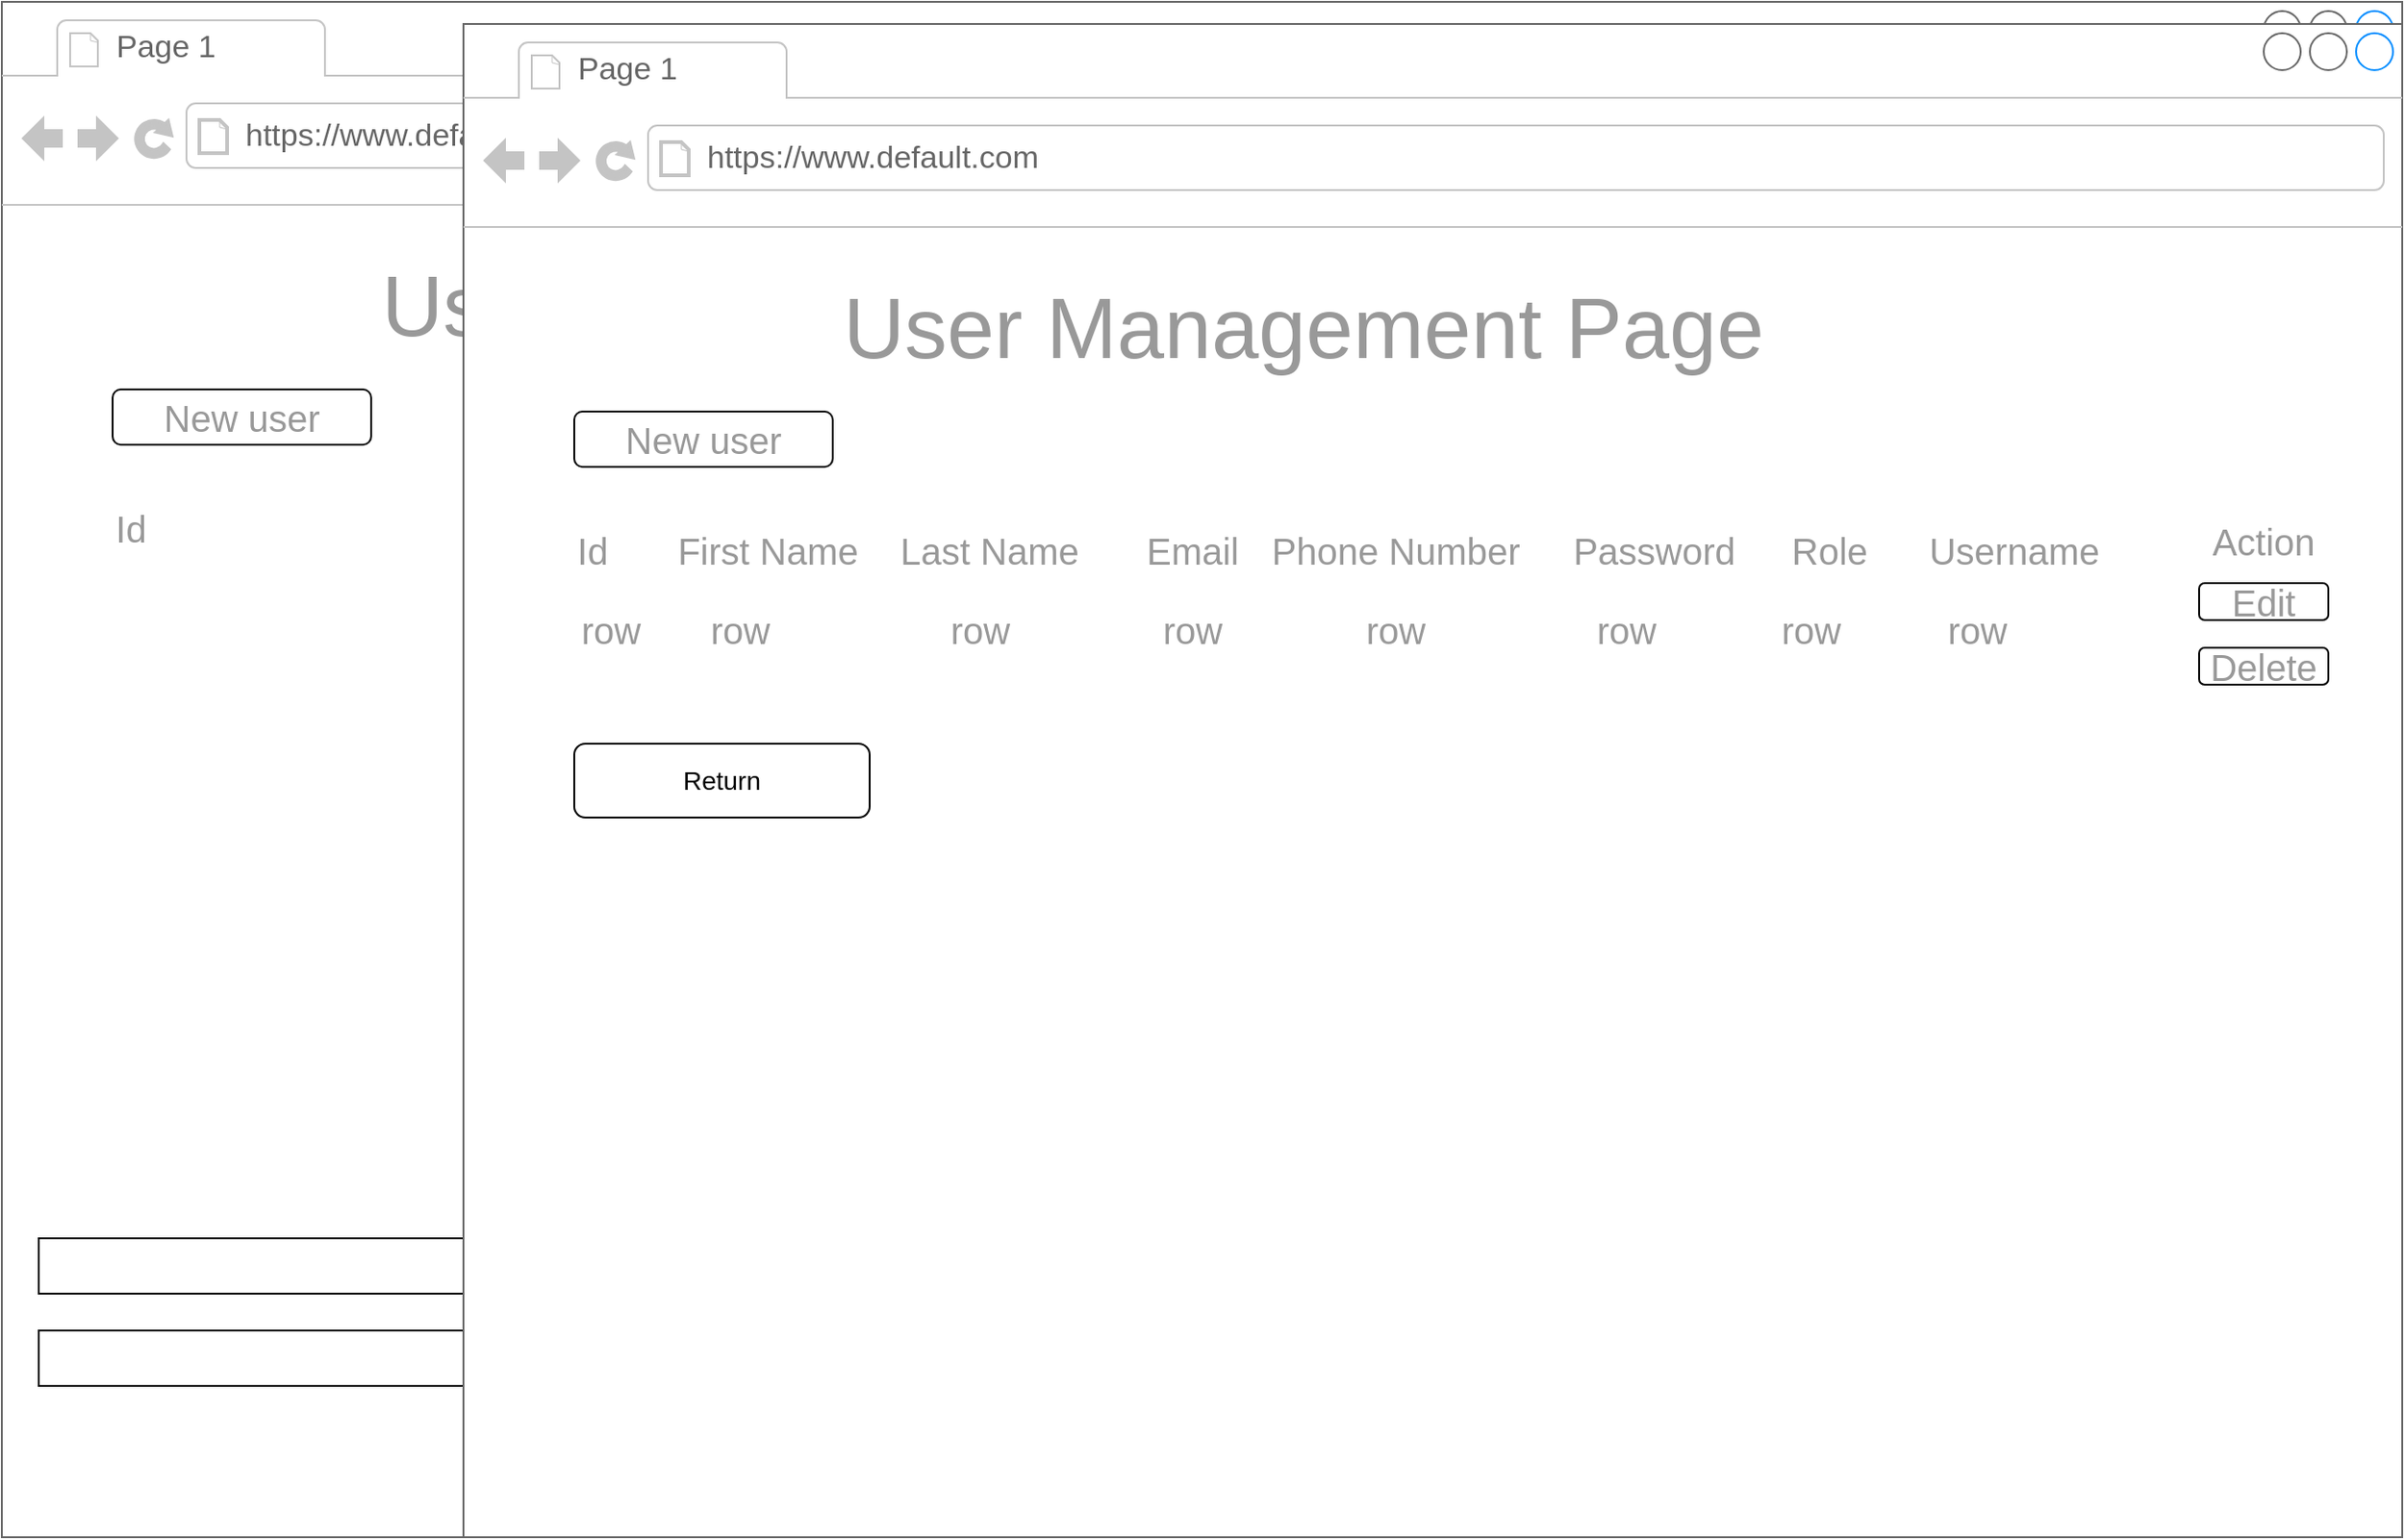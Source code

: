 <mxfile version="20.6.0" type="device"><diagram name="Page-1" id="2cc2dc42-3aac-f2a9-1cec-7a8b7cbee084"><mxGraphModel dx="-318" dy="482" grid="1" gridSize="10" guides="1" tooltips="1" connect="1" arrows="1" fold="1" page="1" pageScale="1" pageWidth="1100" pageHeight="850" background="none" math="0" shadow="0"><root><mxCell id="0"/><mxCell id="1" parent="0"/><mxCell id="7026571954dc6520-1" value="" style="strokeWidth=1;shadow=0;dashed=0;align=center;html=1;shape=mxgraph.mockup.containers.browserWindow;rSize=0;strokeColor=#666666;mainText=,;recursiveResize=0;rounded=0;labelBackgroundColor=none;fontFamily=Verdana;fontSize=12" parent="1" vertex="1"><mxGeometry x="1880" y="100" width="1300" height="832" as="geometry"/></mxCell><mxCell id="7026571954dc6520-2" value="Page 1" style="strokeWidth=1;shadow=0;dashed=0;align=center;html=1;shape=mxgraph.mockup.containers.anchor;fontSize=17;fontColor=#666666;align=left;" parent="7026571954dc6520-1" vertex="1"><mxGeometry x="60" y="12" width="110" height="26" as="geometry"/></mxCell><mxCell id="7026571954dc6520-3" value="https://www.default.com" style="strokeWidth=1;shadow=0;dashed=0;align=center;html=1;shape=mxgraph.mockup.containers.anchor;rSize=0;fontSize=17;fontColor=#666666;align=left;" parent="7026571954dc6520-1" vertex="1"><mxGeometry x="130" y="60" width="250" height="26" as="geometry"/></mxCell><mxCell id="XdrXnuQvbxu3idKPkUTi-138" value="User Management Page" style="text;html=1;strokeColor=none;fillColor=none;align=center;verticalAlign=middle;whiteSpace=wrap;rounded=0;fontSize=46;fontColor=#999999;" parent="7026571954dc6520-1" vertex="1"><mxGeometry x="160" y="140" width="590" height="50" as="geometry"/></mxCell><mxCell id="XdrXnuQvbxu3idKPkUTi-147" value="" style="rounded=0;whiteSpace=wrap;html=1;fontSize=46;fontColor=#999999;" parent="7026571954dc6520-1" vertex="1"><mxGeometry x="20" y="720" width="970" height="30" as="geometry"/></mxCell><mxCell id="XdrXnuQvbxu3idKPkUTi-143" value="" style="rounded=0;whiteSpace=wrap;html=1;fontSize=46;fontColor=#999999;" parent="7026571954dc6520-1" vertex="1"><mxGeometry x="20" y="670" width="970" height="30" as="geometry"/></mxCell><mxCell id="XdrXnuQvbxu3idKPkUTi-269" value="" style="rounded=1;whiteSpace=wrap;html=1;fontSize=20;fontColor=#999999;" parent="7026571954dc6520-1" vertex="1"><mxGeometry x="60" y="210" width="140" height="30" as="geometry"/></mxCell><mxCell id="XdrXnuQvbxu3idKPkUTi-270" value="New user" style="text;html=1;strokeColor=none;fillColor=none;align=center;verticalAlign=middle;whiteSpace=wrap;rounded=0;fontSize=20;fontColor=#999999;" parent="7026571954dc6520-1" vertex="1"><mxGeometry x="80" y="210" width="100" height="30" as="geometry"/></mxCell><mxCell id="XdrXnuQvbxu3idKPkUTi-271" value="Id" style="text;html=1;strokeColor=none;fillColor=none;align=center;verticalAlign=middle;whiteSpace=wrap;rounded=0;fontSize=20;fontColor=#999999;" parent="7026571954dc6520-1" vertex="1"><mxGeometry x="40" y="270" width="60" height="30" as="geometry"/></mxCell><mxCell id="XdrXnuQvbxu3idKPkUTi-272" value="" style="strokeWidth=1;shadow=0;dashed=0;align=center;html=1;shape=mxgraph.mockup.containers.browserWindow;rSize=0;strokeColor=#666666;mainText=,;recursiveResize=0;rounded=0;labelBackgroundColor=none;fontFamily=Verdana;fontSize=12" parent="7026571954dc6520-1" vertex="1"><mxGeometry x="250" y="12" width="1050" height="820" as="geometry"/></mxCell><mxCell id="XdrXnuQvbxu3idKPkUTi-273" value="Page 1" style="strokeWidth=1;shadow=0;dashed=0;align=center;html=1;shape=mxgraph.mockup.containers.anchor;fontSize=17;fontColor=#666666;align=left;" parent="XdrXnuQvbxu3idKPkUTi-272" vertex="1"><mxGeometry x="60" y="12" width="110" height="26" as="geometry"/></mxCell><mxCell id="XdrXnuQvbxu3idKPkUTi-274" value="https://www.default.com" style="strokeWidth=1;shadow=0;dashed=0;align=center;html=1;shape=mxgraph.mockup.containers.anchor;rSize=0;fontSize=17;fontColor=#666666;align=left;" parent="XdrXnuQvbxu3idKPkUTi-272" vertex="1"><mxGeometry x="130" y="60" width="250" height="26" as="geometry"/></mxCell><mxCell id="XdrXnuQvbxu3idKPkUTi-275" value="User Management Page" style="text;html=1;strokeColor=none;fillColor=none;align=center;verticalAlign=middle;whiteSpace=wrap;rounded=0;fontSize=46;fontColor=#999999;" parent="XdrXnuQvbxu3idKPkUTi-272" vertex="1"><mxGeometry x="160" y="140" width="590" height="50" as="geometry"/></mxCell><mxCell id="XdrXnuQvbxu3idKPkUTi-278" value="" style="rounded=1;whiteSpace=wrap;html=1;fontSize=20;fontColor=#999999;" parent="XdrXnuQvbxu3idKPkUTi-272" vertex="1"><mxGeometry x="60" y="210" width="140" height="30" as="geometry"/></mxCell><mxCell id="XdrXnuQvbxu3idKPkUTi-279" value="New user" style="text;html=1;strokeColor=none;fillColor=none;align=center;verticalAlign=middle;whiteSpace=wrap;rounded=0;fontSize=20;fontColor=#999999;" parent="XdrXnuQvbxu3idKPkUTi-272" vertex="1"><mxGeometry x="80" y="210" width="100" height="30" as="geometry"/></mxCell><mxCell id="XdrXnuQvbxu3idKPkUTi-280" value="Id" style="text;html=1;strokeColor=none;fillColor=none;align=center;verticalAlign=middle;whiteSpace=wrap;rounded=0;fontSize=20;fontColor=#999999;" parent="XdrXnuQvbxu3idKPkUTi-272" vertex="1"><mxGeometry x="40" y="270" width="60" height="30" as="geometry"/></mxCell><mxCell id="XdrXnuQvbxu3idKPkUTi-281" value="First Name" style="text;html=1;strokeColor=none;fillColor=none;align=center;verticalAlign=middle;whiteSpace=wrap;rounded=0;fontSize=20;fontColor=#999999;" parent="XdrXnuQvbxu3idKPkUTi-272" vertex="1"><mxGeometry x="110" y="275" width="110" height="20" as="geometry"/></mxCell><mxCell id="XdrXnuQvbxu3idKPkUTi-282" value="Last Name" style="text;html=1;strokeColor=none;fillColor=none;align=center;verticalAlign=middle;whiteSpace=wrap;rounded=0;fontSize=20;fontColor=#999999;" parent="XdrXnuQvbxu3idKPkUTi-272" vertex="1"><mxGeometry x="230" y="275" width="110" height="20" as="geometry"/></mxCell><mxCell id="XdrXnuQvbxu3idKPkUTi-283" value="Email" style="text;html=1;strokeColor=none;fillColor=none;align=center;verticalAlign=middle;whiteSpace=wrap;rounded=0;fontSize=20;fontColor=#999999;" parent="XdrXnuQvbxu3idKPkUTi-272" vertex="1"><mxGeometry x="340" y="275" width="110" height="20" as="geometry"/></mxCell><mxCell id="XdrXnuQvbxu3idKPkUTi-284" value="Phone Number" style="text;html=1;strokeColor=none;fillColor=none;align=center;verticalAlign=middle;whiteSpace=wrap;rounded=0;fontSize=20;fontColor=#999999;" parent="XdrXnuQvbxu3idKPkUTi-272" vertex="1"><mxGeometry x="435" y="272.5" width="140" height="25" as="geometry"/></mxCell><mxCell id="XdrXnuQvbxu3idKPkUTi-285" value="Password" style="text;html=1;strokeColor=none;fillColor=none;align=center;verticalAlign=middle;whiteSpace=wrap;rounded=0;fontSize=20;fontColor=#999999;" parent="XdrXnuQvbxu3idKPkUTi-272" vertex="1"><mxGeometry x="575" y="272.5" width="140" height="25" as="geometry"/></mxCell><mxCell id="XdrXnuQvbxu3idKPkUTi-286" value="Role" style="text;html=1;strokeColor=none;fillColor=none;align=center;verticalAlign=middle;whiteSpace=wrap;rounded=0;fontSize=20;fontColor=#999999;" parent="XdrXnuQvbxu3idKPkUTi-272" vertex="1"><mxGeometry x="670" y="272.5" width="140" height="25" as="geometry"/></mxCell><mxCell id="XdrXnuQvbxu3idKPkUTi-287" value="Action" style="text;html=1;strokeColor=none;fillColor=none;align=center;verticalAlign=middle;whiteSpace=wrap;rounded=0;fontSize=20;fontColor=#999999;" parent="XdrXnuQvbxu3idKPkUTi-272" vertex="1"><mxGeometry x="930" y="265" width="90" height="30" as="geometry"/></mxCell><mxCell id="XdrXnuQvbxu3idKPkUTi-295" value="Delete" style="rounded=1;whiteSpace=wrap;html=1;fontSize=20;fontColor=#999999;" parent="XdrXnuQvbxu3idKPkUTi-272" vertex="1"><mxGeometry x="940" y="338" width="70" height="20" as="geometry"/></mxCell><mxCell id="XdrXnuQvbxu3idKPkUTi-294" value="Edit" style="rounded=1;whiteSpace=wrap;html=1;fontSize=20;fontColor=#999999;" parent="XdrXnuQvbxu3idKPkUTi-272" vertex="1"><mxGeometry x="940" y="303" width="70" height="20" as="geometry"/></mxCell><mxCell id="XdrXnuQvbxu3idKPkUTi-299" value="row" style="text;html=1;strokeColor=none;fillColor=none;align=center;verticalAlign=middle;whiteSpace=wrap;rounded=0;fontSize=20;fontColor=#999999;" parent="XdrXnuQvbxu3idKPkUTi-272" vertex="1"><mxGeometry x="50" y="313" width="60" height="30" as="geometry"/></mxCell><mxCell id="XdrXnuQvbxu3idKPkUTi-302" value="row" style="text;html=1;strokeColor=none;fillColor=none;align=center;verticalAlign=middle;whiteSpace=wrap;rounded=0;fontSize=20;fontColor=#999999;" parent="XdrXnuQvbxu3idKPkUTi-272" vertex="1"><mxGeometry x="120" y="313" width="60" height="30" as="geometry"/></mxCell><mxCell id="XdrXnuQvbxu3idKPkUTi-301" value="row" style="text;html=1;strokeColor=none;fillColor=none;align=center;verticalAlign=middle;whiteSpace=wrap;rounded=0;fontSize=20;fontColor=#999999;" parent="XdrXnuQvbxu3idKPkUTi-272" vertex="1"><mxGeometry x="250" y="313" width="60" height="30" as="geometry"/></mxCell><mxCell id="XdrXnuQvbxu3idKPkUTi-300" value="row" style="text;html=1;strokeColor=none;fillColor=none;align=center;verticalAlign=middle;whiteSpace=wrap;rounded=0;fontSize=20;fontColor=#999999;" parent="XdrXnuQvbxu3idKPkUTi-272" vertex="1"><mxGeometry x="365" y="313" width="60" height="30" as="geometry"/></mxCell><mxCell id="XdrXnuQvbxu3idKPkUTi-298" value="row" style="text;html=1;strokeColor=none;fillColor=none;align=center;verticalAlign=middle;whiteSpace=wrap;rounded=0;fontSize=20;fontColor=#999999;" parent="XdrXnuQvbxu3idKPkUTi-272" vertex="1"><mxGeometry x="475" y="313" width="60" height="30" as="geometry"/></mxCell><mxCell id="XdrXnuQvbxu3idKPkUTi-305" value="row" style="text;html=1;strokeColor=none;fillColor=none;align=center;verticalAlign=middle;whiteSpace=wrap;rounded=0;fontSize=20;fontColor=#999999;" parent="XdrXnuQvbxu3idKPkUTi-272" vertex="1"><mxGeometry x="600" y="313" width="60" height="30" as="geometry"/></mxCell><mxCell id="XdrXnuQvbxu3idKPkUTi-306" value="row" style="text;html=1;strokeColor=none;fillColor=none;align=center;verticalAlign=middle;whiteSpace=wrap;rounded=0;fontSize=20;fontColor=#999999;" parent="XdrXnuQvbxu3idKPkUTi-272" vertex="1"><mxGeometry x="700" y="313" width="60" height="30" as="geometry"/></mxCell><mxCell id="XdrXnuQvbxu3idKPkUTi-363" value="Username" style="text;html=1;strokeColor=none;fillColor=none;align=center;verticalAlign=middle;whiteSpace=wrap;rounded=0;fontSize=20;fontColor=#999999;" parent="XdrXnuQvbxu3idKPkUTi-272" vertex="1"><mxGeometry x="770" y="272.5" width="140" height="25" as="geometry"/></mxCell><mxCell id="XdrXnuQvbxu3idKPkUTi-364" value="row" style="text;html=1;strokeColor=none;fillColor=none;align=center;verticalAlign=middle;whiteSpace=wrap;rounded=0;fontSize=20;fontColor=#999999;" parent="XdrXnuQvbxu3idKPkUTi-272" vertex="1"><mxGeometry x="790" y="313" width="60" height="30" as="geometry"/></mxCell><mxCell id="es5EizdzmHep_kfNN6pJ-1" value="" style="rounded=1;whiteSpace=wrap;html=1;fontSize=14;" parent="XdrXnuQvbxu3idKPkUTi-272" vertex="1"><mxGeometry x="60" y="390" width="160" height="40" as="geometry"/></mxCell><mxCell id="es5EizdzmHep_kfNN6pJ-2" value="Return" style="text;html=1;strokeColor=none;fillColor=none;align=center;verticalAlign=middle;whiteSpace=wrap;rounded=0;fontSize=14;" parent="XdrXnuQvbxu3idKPkUTi-272" vertex="1"><mxGeometry x="110" y="395" width="60" height="30" as="geometry"/></mxCell></root></mxGraphModel></diagram></mxfile>